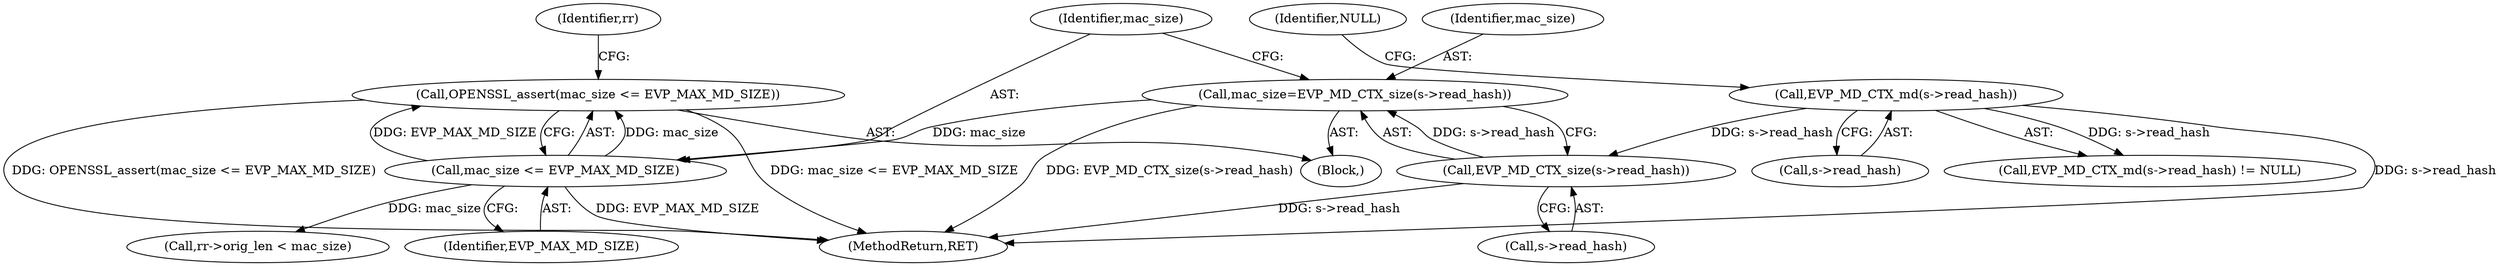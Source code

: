 digraph "0_openssl_103b171d8fc282ef435f8de9afbf7782e312961f_2@API" {
"1000264" [label="(Call,OPENSSL_assert(mac_size <= EVP_MAX_MD_SIZE))"];
"1000265" [label="(Call,mac_size <= EVP_MAX_MD_SIZE)"];
"1000258" [label="(Call,mac_size=EVP_MD_CTX_size(s->read_hash))"];
"1000260" [label="(Call,EVP_MD_CTX_size(s->read_hash))"];
"1000247" [label="(Call,EVP_MD_CTX_md(s->read_hash))"];
"1000264" [label="(Call,OPENSSL_assert(mac_size <= EVP_MAX_MD_SIZE))"];
"1000266" [label="(Identifier,mac_size)"];
"1000270" [label="(Call,rr->orig_len < mac_size)"];
"1000260" [label="(Call,EVP_MD_CTX_size(s->read_hash))"];
"1000261" [label="(Call,s->read_hash)"];
"1000258" [label="(Call,mac_size=EVP_MD_CTX_size(s->read_hash))"];
"1000248" [label="(Call,s->read_hash)"];
"1000252" [label="(Block,)"];
"1000272" [label="(Identifier,rr)"];
"1000267" [label="(Identifier,EVP_MAX_MD_SIZE)"];
"1000251" [label="(Identifier,NULL)"];
"1000456" [label="(MethodReturn,RET)"];
"1000247" [label="(Call,EVP_MD_CTX_md(s->read_hash))"];
"1000259" [label="(Identifier,mac_size)"];
"1000246" [label="(Call,EVP_MD_CTX_md(s->read_hash) != NULL)"];
"1000265" [label="(Call,mac_size <= EVP_MAX_MD_SIZE)"];
"1000264" -> "1000252"  [label="AST: "];
"1000264" -> "1000265"  [label="CFG: "];
"1000265" -> "1000264"  [label="AST: "];
"1000272" -> "1000264"  [label="CFG: "];
"1000264" -> "1000456"  [label="DDG: mac_size <= EVP_MAX_MD_SIZE"];
"1000264" -> "1000456"  [label="DDG: OPENSSL_assert(mac_size <= EVP_MAX_MD_SIZE)"];
"1000265" -> "1000264"  [label="DDG: mac_size"];
"1000265" -> "1000264"  [label="DDG: EVP_MAX_MD_SIZE"];
"1000265" -> "1000267"  [label="CFG: "];
"1000266" -> "1000265"  [label="AST: "];
"1000267" -> "1000265"  [label="AST: "];
"1000265" -> "1000456"  [label="DDG: EVP_MAX_MD_SIZE"];
"1000258" -> "1000265"  [label="DDG: mac_size"];
"1000265" -> "1000270"  [label="DDG: mac_size"];
"1000258" -> "1000252"  [label="AST: "];
"1000258" -> "1000260"  [label="CFG: "];
"1000259" -> "1000258"  [label="AST: "];
"1000260" -> "1000258"  [label="AST: "];
"1000266" -> "1000258"  [label="CFG: "];
"1000258" -> "1000456"  [label="DDG: EVP_MD_CTX_size(s->read_hash)"];
"1000260" -> "1000258"  [label="DDG: s->read_hash"];
"1000260" -> "1000261"  [label="CFG: "];
"1000261" -> "1000260"  [label="AST: "];
"1000260" -> "1000456"  [label="DDG: s->read_hash"];
"1000247" -> "1000260"  [label="DDG: s->read_hash"];
"1000247" -> "1000246"  [label="AST: "];
"1000247" -> "1000248"  [label="CFG: "];
"1000248" -> "1000247"  [label="AST: "];
"1000251" -> "1000247"  [label="CFG: "];
"1000247" -> "1000456"  [label="DDG: s->read_hash"];
"1000247" -> "1000246"  [label="DDG: s->read_hash"];
}
